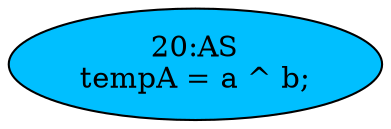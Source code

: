 strict digraph "" {
	node [label="\N"];
	"20:AS"	[ast="<pyverilog.vparser.ast.Assign object at 0x7f201c57ebd0>",
		def_var="['tempA']",
		fillcolor=deepskyblue,
		label="20:AS
tempA = a ^ b;",
		statements="[]",
		style=filled,
		typ=Assign,
		use_var="['a', 'b']"];
}
